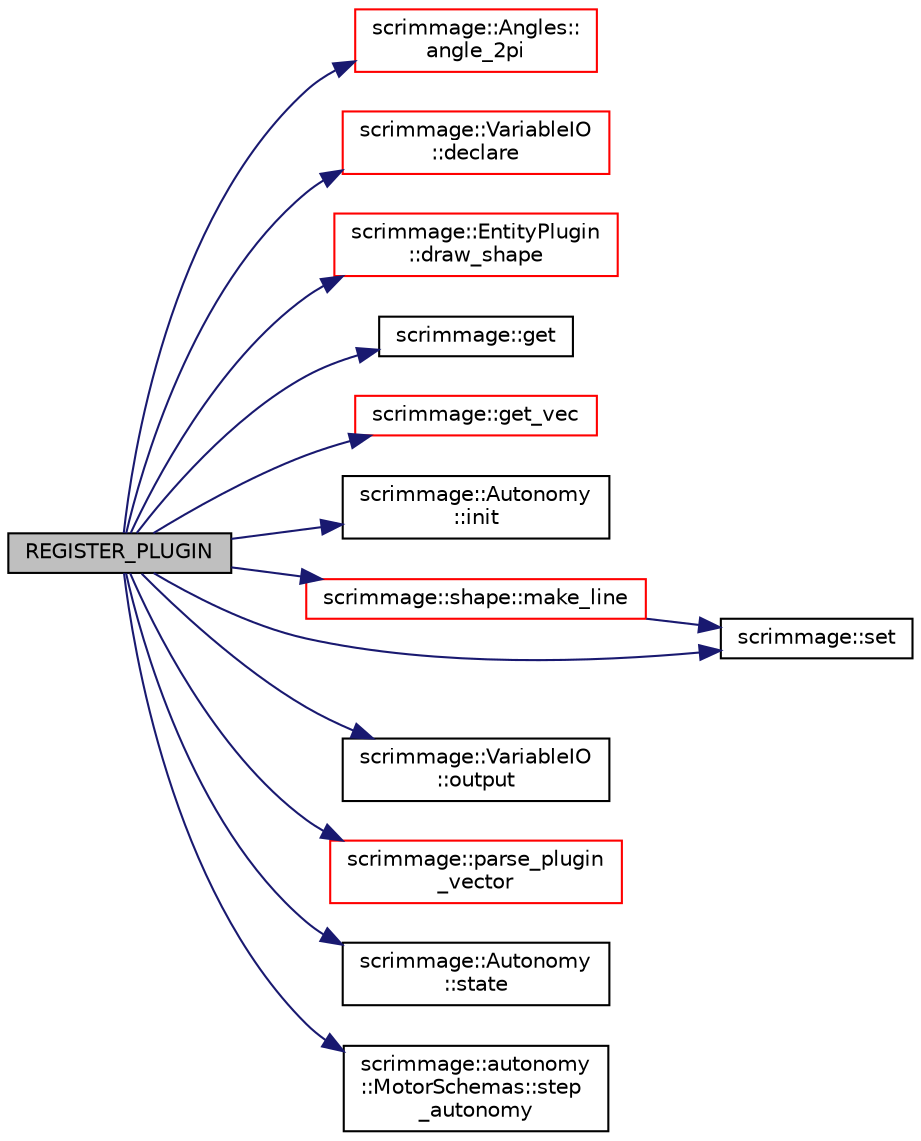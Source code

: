digraph "REGISTER_PLUGIN"
{
 // LATEX_PDF_SIZE
  edge [fontname="Helvetica",fontsize="10",labelfontname="Helvetica",labelfontsize="10"];
  node [fontname="Helvetica",fontsize="10",shape=record];
  rankdir="LR";
  Node1 [label="REGISTER_PLUGIN",height=0.2,width=0.4,color="black", fillcolor="grey75", style="filled", fontcolor="black",tooltip=" "];
  Node1 -> Node2 [color="midnightblue",fontsize="10",style="solid",fontname="Helvetica"];
  Node2 [label="scrimmage::Angles::\langle_2pi",height=0.2,width=0.4,color="red", fillcolor="white", style="filled",URL="$classscrimmage_1_1Angles.html#af62a0e8e08d379bdda390b98b9e847ff",tooltip=" "];
  Node1 -> Node4 [color="midnightblue",fontsize="10",style="solid",fontname="Helvetica"];
  Node4 [label="scrimmage::VariableIO\l::declare",height=0.2,width=0.4,color="red", fillcolor="white", style="filled",URL="$classscrimmage_1_1VariableIO.html#a17480737fb5915e676286816fee2412e",tooltip=" "];
  Node1 -> Node7 [color="midnightblue",fontsize="10",style="solid",fontname="Helvetica"];
  Node7 [label="scrimmage::EntityPlugin\l::draw_shape",height=0.2,width=0.4,color="red", fillcolor="white", style="filled",URL="$classscrimmage_1_1EntityPlugin.html#ab2476217710e16f4965f9c9432726098",tooltip=" "];
  Node1 -> Node9 [color="midnightblue",fontsize="10",style="solid",fontname="Helvetica"];
  Node9 [label="scrimmage::get",height=0.2,width=0.4,color="black", fillcolor="white", style="filled",URL="$namespacescrimmage.html#a3cd399bc8f69e9cd9f22ae8426abb456",tooltip=" "];
  Node1 -> Node10 [color="midnightblue",fontsize="10",style="solid",fontname="Helvetica"];
  Node10 [label="scrimmage::get_vec",height=0.2,width=0.4,color="red", fillcolor="white", style="filled",URL="$namespacescrimmage.html#a6417e38f5b224b467550f4fc42a2a1b3",tooltip=" "];
  Node1 -> Node13 [color="midnightblue",fontsize="10",style="solid",fontname="Helvetica"];
  Node13 [label="scrimmage::Autonomy\l::init",height=0.2,width=0.4,color="black", fillcolor="white", style="filled",URL="$classscrimmage_1_1Autonomy.html#a2db7f633d6295aa0f409f88d0248ad6b",tooltip=" "];
  Node1 -> Node14 [color="midnightblue",fontsize="10",style="solid",fontname="Helvetica"];
  Node14 [label="scrimmage::shape::make_line",height=0.2,width=0.4,color="red", fillcolor="white", style="filled",URL="$namespacescrimmage_1_1shape.html#a43bfaee741e0d9c0425e9558cfe251ad",tooltip=" "];
  Node14 -> Node16 [color="midnightblue",fontsize="10",style="solid",fontname="Helvetica"];
  Node16 [label="scrimmage::set",height=0.2,width=0.4,color="black", fillcolor="white", style="filled",URL="$namespacescrimmage.html#ac1591b2fb35ea3f61b2e6dcee5a04846",tooltip=" "];
  Node1 -> Node17 [color="midnightblue",fontsize="10",style="solid",fontname="Helvetica"];
  Node17 [label="scrimmage::VariableIO\l::output",height=0.2,width=0.4,color="black", fillcolor="white", style="filled",URL="$classscrimmage_1_1VariableIO.html#a06635f8f0f60b68ea70bae0f687480b7",tooltip=" "];
  Node1 -> Node18 [color="midnightblue",fontsize="10",style="solid",fontname="Helvetica"];
  Node18 [label="scrimmage::parse_plugin\l_vector",height=0.2,width=0.4,color="red", fillcolor="white", style="filled",URL="$namespacescrimmage.html#a40ffe5db15e407e7488ee232e2104201",tooltip=" "];
  Node1 -> Node16 [color="midnightblue",fontsize="10",style="solid",fontname="Helvetica"];
  Node1 -> Node23 [color="midnightblue",fontsize="10",style="solid",fontname="Helvetica"];
  Node23 [label="scrimmage::Autonomy\l::state",height=0.2,width=0.4,color="black", fillcolor="white", style="filled",URL="$classscrimmage_1_1Autonomy.html#a3e208e2d4a2eee303007e519c7cc64ca",tooltip=" "];
  Node1 -> Node24 [color="midnightblue",fontsize="10",style="solid",fontname="Helvetica"];
  Node24 [label="scrimmage::autonomy\l::MotorSchemas::step\l_autonomy",height=0.2,width=0.4,color="black", fillcolor="white", style="filled",URL="$classscrimmage_1_1autonomy_1_1MotorSchemas.html#a312fe379590236bc18c55eff5bab6644",tooltip=" "];
}
